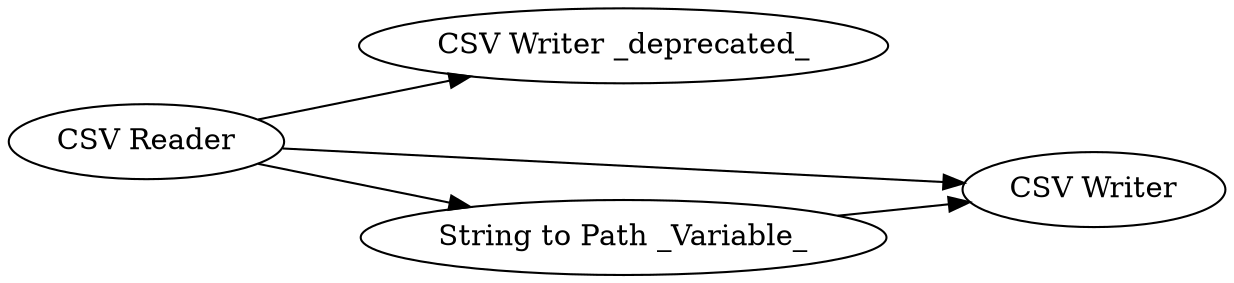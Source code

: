 digraph {
	"-3301506518313168510_20" [label="CSV Writer _deprecated_"]
	"-3301506518313168510_1" [label="CSV Reader"]
	"-3301506518313168510_2" [label="CSV Writer"]
	"-3301506518313168510_21" [label="String to Path _Variable_"]
	"-3301506518313168510_1" -> "-3301506518313168510_2"
	"-3301506518313168510_1" -> "-3301506518313168510_21"
	"-3301506518313168510_1" -> "-3301506518313168510_20"
	"-3301506518313168510_21" -> "-3301506518313168510_2"
	rankdir=LR
}
